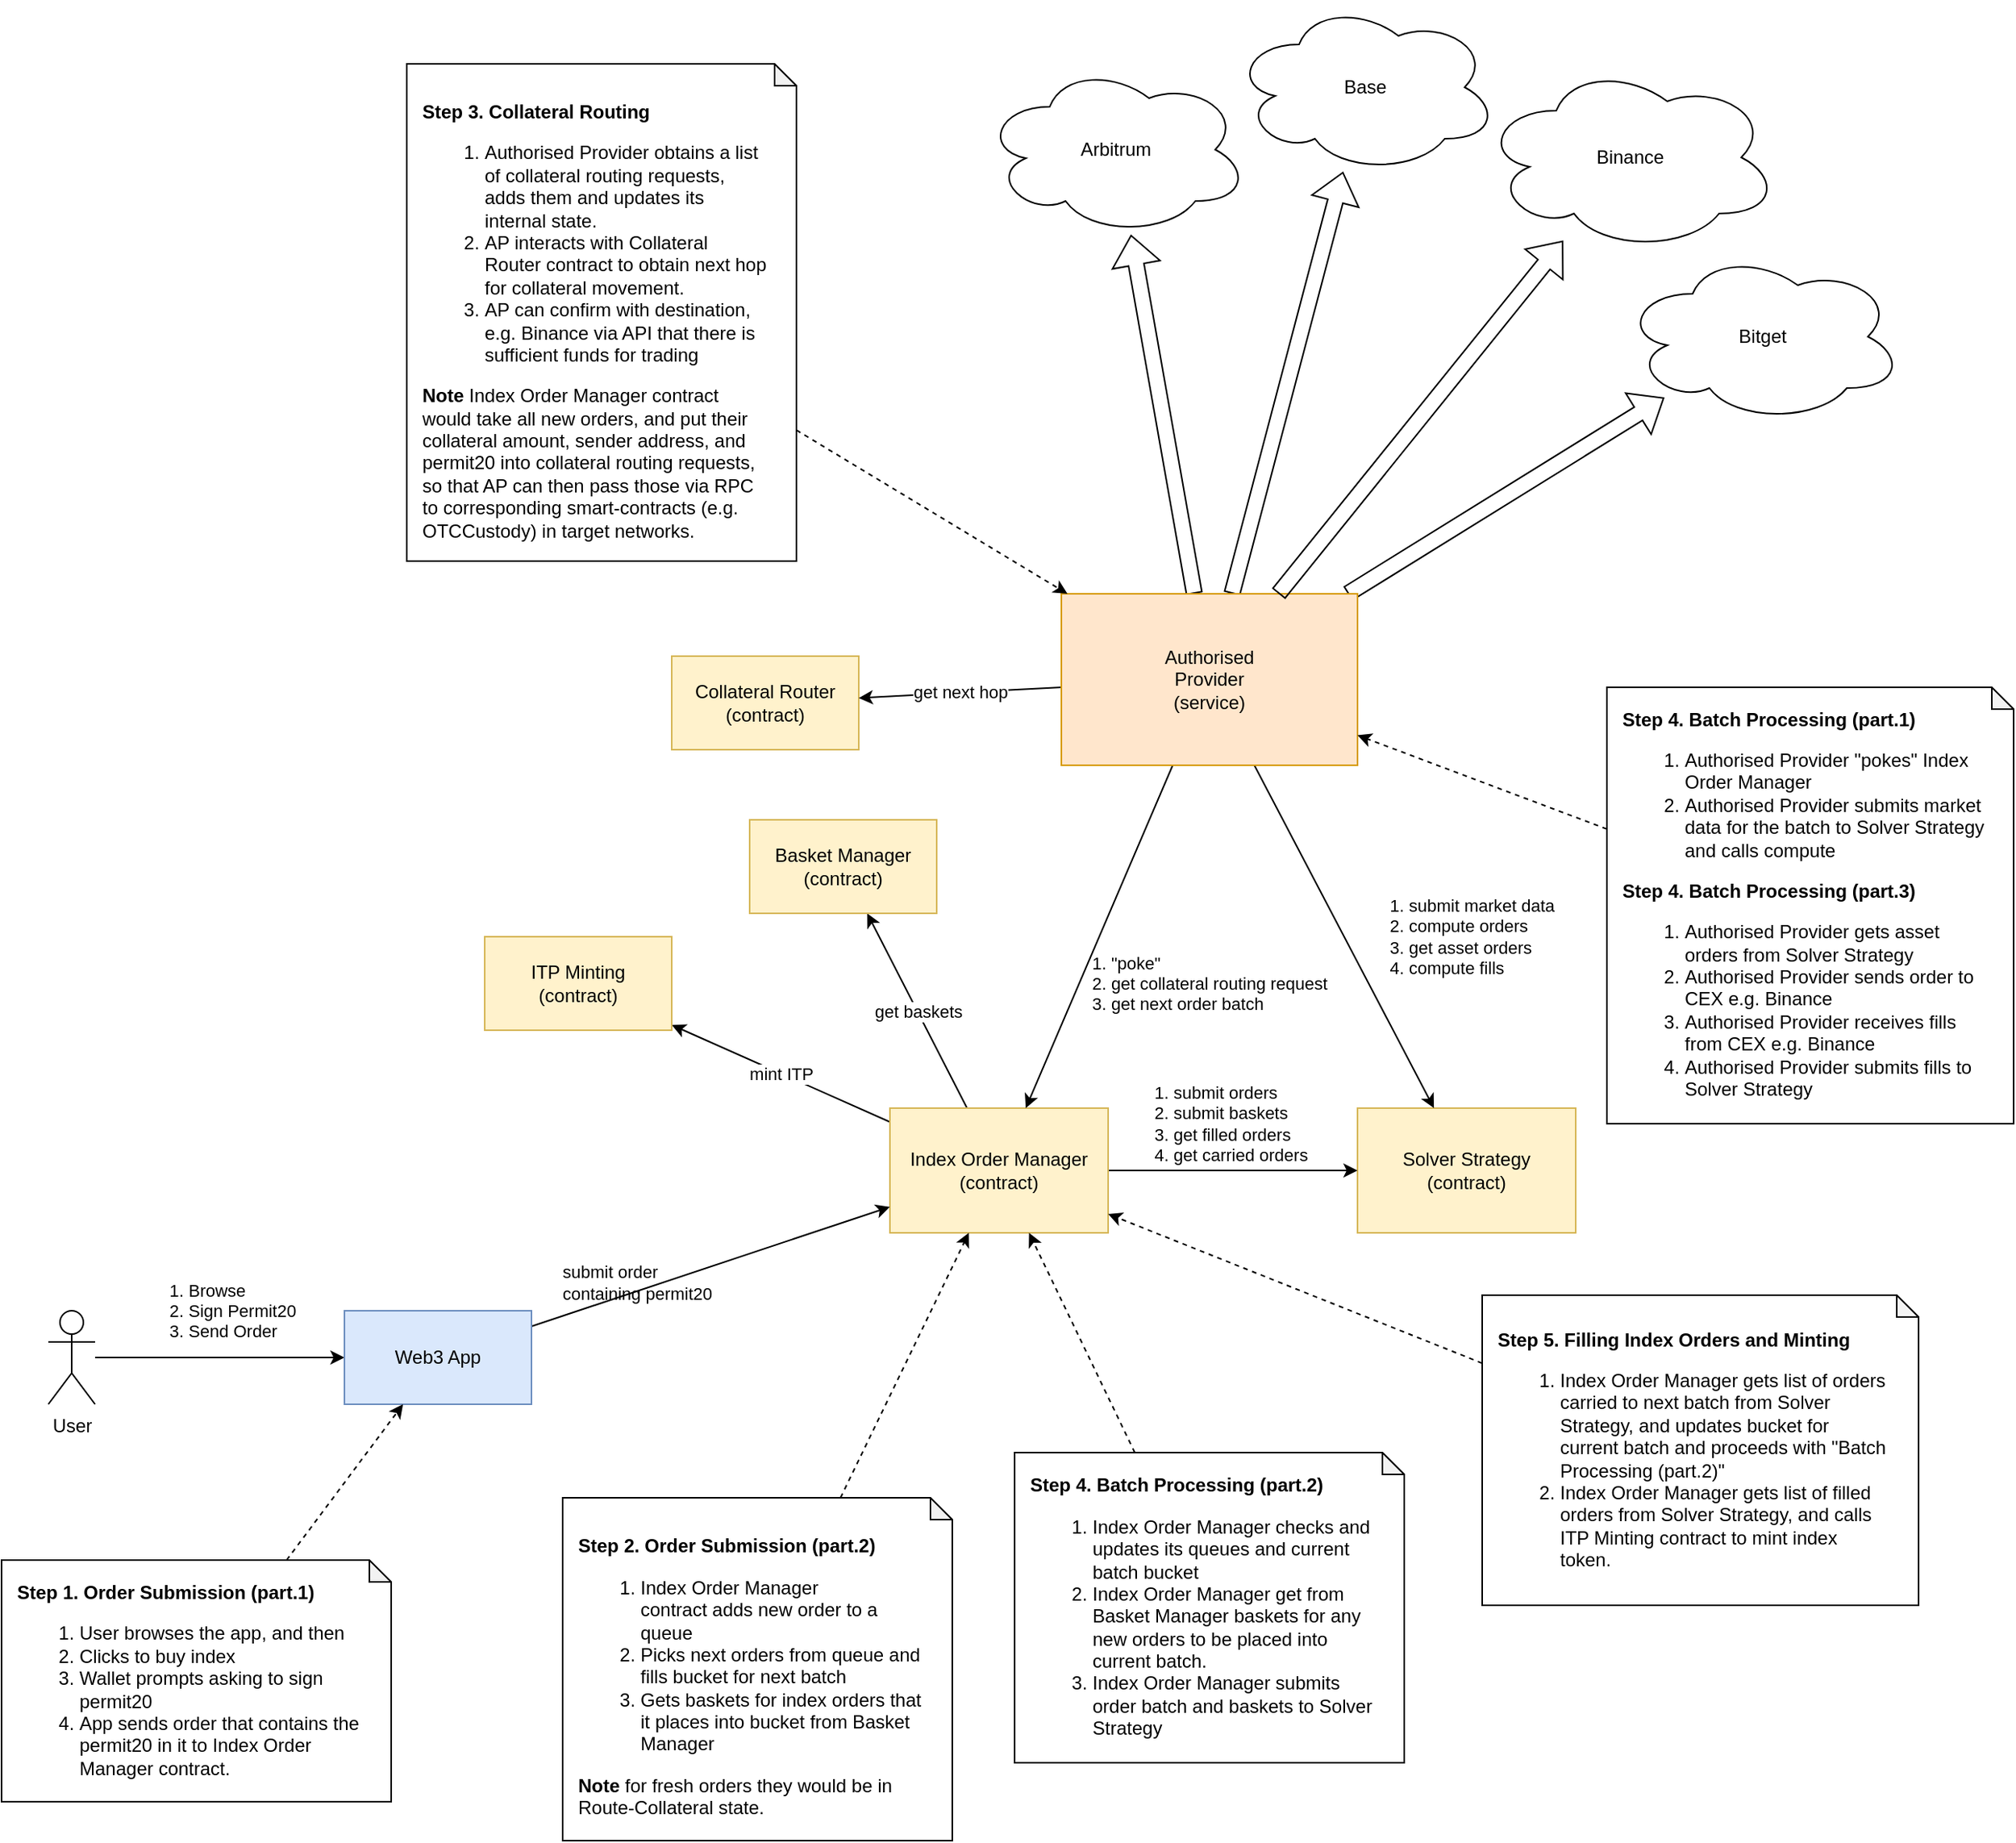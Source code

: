 <mxfile version="24.7.8">
  <diagram name="Page-1" id="pUh8WFY2SnKyCuJ9CHHV">
    <mxGraphModel dx="2575" dy="1728" grid="1" gridSize="10" guides="1" tooltips="1" connect="1" arrows="1" fold="1" page="1" pageScale="1" pageWidth="1169" pageHeight="827" math="0" shadow="0">
      <root>
        <mxCell id="0" />
        <mxCell id="1" parent="0" />
        <mxCell id="rVFemPRaLwJsk6ttoFU8-1" value="Solver&amp;nbsp;&lt;span style=&quot;background-color: initial;&quot;&gt;Strategy&lt;/span&gt;&lt;div&gt;(contract)&lt;/div&gt;" style="rounded=0;whiteSpace=wrap;html=1;fillColor=#fff2cc;strokeColor=#d6b656;" vertex="1" parent="1">
          <mxGeometry x="720" y="110" width="140" height="80" as="geometry" />
        </mxCell>
        <mxCell id="rVFemPRaLwJsk6ttoFU8-2" value="Collateral Router&lt;div&gt;(contract)&lt;/div&gt;" style="rounded=0;whiteSpace=wrap;html=1;fillColor=#fff2cc;strokeColor=#d6b656;" vertex="1" parent="1">
          <mxGeometry x="280" y="-180" width="120" height="60" as="geometry" />
        </mxCell>
        <mxCell id="rVFemPRaLwJsk6ttoFU8-10" value="&lt;div&gt;&lt;ol&gt;&lt;li&gt;submit orders&lt;/li&gt;&lt;li&gt;submit baskets&lt;/li&gt;&lt;li&gt;get filled orders&lt;/li&gt;&lt;li&gt;get carried orders&lt;/li&gt;&lt;/ol&gt;&lt;/div&gt;" style="rounded=0;orthogonalLoop=1;jettySize=auto;html=1;align=left;labelBackgroundColor=none;" edge="1" parent="1" source="rVFemPRaLwJsk6ttoFU8-3" target="rVFemPRaLwJsk6ttoFU8-1">
          <mxGeometry x="-1" y="30" relative="1" as="geometry">
            <mxPoint as="offset" />
          </mxGeometry>
        </mxCell>
        <mxCell id="rVFemPRaLwJsk6ttoFU8-14" value="mint ITP" style="rounded=0;orthogonalLoop=1;jettySize=auto;html=1;" edge="1" parent="1" source="rVFemPRaLwJsk6ttoFU8-3" target="rVFemPRaLwJsk6ttoFU8-5">
          <mxGeometry relative="1" as="geometry" />
        </mxCell>
        <mxCell id="rVFemPRaLwJsk6ttoFU8-15" value="get baskets" style="rounded=0;orthogonalLoop=1;jettySize=auto;html=1;" edge="1" parent="1" source="rVFemPRaLwJsk6ttoFU8-3" target="rVFemPRaLwJsk6ttoFU8-4">
          <mxGeometry relative="1" as="geometry" />
        </mxCell>
        <mxCell id="rVFemPRaLwJsk6ttoFU8-16" value="get next hop" style="rounded=0;orthogonalLoop=1;jettySize=auto;html=1;" edge="1" parent="1" source="rVFemPRaLwJsk6ttoFU8-11" target="rVFemPRaLwJsk6ttoFU8-2">
          <mxGeometry relative="1" as="geometry" />
        </mxCell>
        <mxCell id="rVFemPRaLwJsk6ttoFU8-3" value="Index Order Manager&lt;div&gt;(contract)&lt;/div&gt;" style="rounded=0;whiteSpace=wrap;html=1;fillColor=#fff2cc;strokeColor=#d6b656;glass=0;" vertex="1" parent="1">
          <mxGeometry x="420" y="110" width="140" height="80" as="geometry" />
        </mxCell>
        <mxCell id="rVFemPRaLwJsk6ttoFU8-4" value="Basket Manager&lt;div&gt;(contract)&lt;/div&gt;" style="rounded=0;whiteSpace=wrap;html=1;fillColor=#fff2cc;strokeColor=#d6b656;" vertex="1" parent="1">
          <mxGeometry x="330" y="-75" width="120" height="60" as="geometry" />
        </mxCell>
        <mxCell id="rVFemPRaLwJsk6ttoFU8-5" value="ITP Minting&lt;div&gt;(contract)&lt;/div&gt;" style="rounded=0;whiteSpace=wrap;html=1;fillColor=#fff2cc;strokeColor=#d6b656;" vertex="1" parent="1">
          <mxGeometry x="160" width="120" height="60" as="geometry" />
        </mxCell>
        <mxCell id="rVFemPRaLwJsk6ttoFU8-12" value="&lt;ol&gt;&lt;li&gt;&quot;poke&quot;&lt;/li&gt;&lt;li&gt;get collateral routing request&lt;/li&gt;&lt;li&gt;get next order batch&lt;/li&gt;&lt;/ol&gt;" style="rounded=0;orthogonalLoop=1;jettySize=auto;html=1;align=left;labelBackgroundColor=none;" edge="1" parent="1" source="rVFemPRaLwJsk6ttoFU8-11" target="rVFemPRaLwJsk6ttoFU8-3">
          <mxGeometry x="0.343" y="-20" relative="1" as="geometry">
            <mxPoint as="offset" />
          </mxGeometry>
        </mxCell>
        <mxCell id="rVFemPRaLwJsk6ttoFU8-13" value="&lt;div&gt;&lt;ol&gt;&lt;li&gt;submit market data&lt;/li&gt;&lt;li&gt;compute orders&lt;/li&gt;&lt;li&gt;get asset orders&lt;/li&gt;&lt;li&gt;compute fills&lt;/li&gt;&lt;/ol&gt;&lt;/div&gt;" style="rounded=0;orthogonalLoop=1;jettySize=auto;html=1;align=left;labelBackgroundColor=none;" edge="1" parent="1" source="rVFemPRaLwJsk6ttoFU8-11" target="rVFemPRaLwJsk6ttoFU8-1">
          <mxGeometry relative="1" as="geometry" />
        </mxCell>
        <mxCell id="rVFemPRaLwJsk6ttoFU8-20" style="rounded=0;orthogonalLoop=1;jettySize=auto;html=1;startArrow=none;startFill=0;shape=flexArrow;" edge="1" parent="1" source="rVFemPRaLwJsk6ttoFU8-11" target="rVFemPRaLwJsk6ttoFU8-19">
          <mxGeometry relative="1" as="geometry" />
        </mxCell>
        <mxCell id="rVFemPRaLwJsk6ttoFU8-22" style="rounded=0;orthogonalLoop=1;jettySize=auto;html=1;startArrow=none;startFill=0;shape=flexArrow;" edge="1" parent="1" source="rVFemPRaLwJsk6ttoFU8-11" target="rVFemPRaLwJsk6ttoFU8-21">
          <mxGeometry relative="1" as="geometry" />
        </mxCell>
        <mxCell id="rVFemPRaLwJsk6ttoFU8-24" style="rounded=0;orthogonalLoop=1;jettySize=auto;html=1;startArrow=none;startFill=0;shape=flexArrow;" edge="1" parent="1" source="rVFemPRaLwJsk6ttoFU8-11" target="rVFemPRaLwJsk6ttoFU8-23">
          <mxGeometry relative="1" as="geometry" />
        </mxCell>
        <mxCell id="rVFemPRaLwJsk6ttoFU8-11" value="Authorised&lt;div&gt;Provider&lt;/div&gt;&lt;div&gt;(service)&lt;/div&gt;" style="rounded=0;whiteSpace=wrap;html=1;fillColor=#ffe6cc;strokeColor=#d79b00;glass=0;shadow=0;" vertex="1" parent="1">
          <mxGeometry x="530" y="-220" width="190" height="110" as="geometry" />
        </mxCell>
        <mxCell id="rVFemPRaLwJsk6ttoFU8-17" value="Binance" style="ellipse;shape=cloud;whiteSpace=wrap;html=1;" vertex="1" parent="1">
          <mxGeometry x="800" y="-560" width="190" height="120" as="geometry" />
        </mxCell>
        <mxCell id="rVFemPRaLwJsk6ttoFU8-18" style="rounded=0;orthogonalLoop=1;jettySize=auto;html=1;startArrow=none;startFill=0;shape=flexArrow;" edge="1" parent="1" source="rVFemPRaLwJsk6ttoFU8-11" target="rVFemPRaLwJsk6ttoFU8-17">
          <mxGeometry relative="1" as="geometry" />
        </mxCell>
        <mxCell id="rVFemPRaLwJsk6ttoFU8-19" value="Base" style="ellipse;shape=cloud;whiteSpace=wrap;html=1;" vertex="1" parent="1">
          <mxGeometry x="640" y="-600" width="170" height="110" as="geometry" />
        </mxCell>
        <mxCell id="rVFemPRaLwJsk6ttoFU8-21" value="Bitget" style="ellipse;shape=cloud;whiteSpace=wrap;html=1;" vertex="1" parent="1">
          <mxGeometry x="890" y="-440" width="180" height="110" as="geometry" />
        </mxCell>
        <mxCell id="rVFemPRaLwJsk6ttoFU8-23" value="Arbitrum" style="ellipse;shape=cloud;whiteSpace=wrap;html=1;" vertex="1" parent="1">
          <mxGeometry x="480" y="-560" width="170" height="110" as="geometry" />
        </mxCell>
        <mxCell id="rVFemPRaLwJsk6ttoFU8-30" value="&lt;ol&gt;&lt;li&gt;Browse&lt;/li&gt;&lt;li&gt;Sign Permit20&lt;/li&gt;&lt;li&gt;Send Order&lt;/li&gt;&lt;/ol&gt;" style="rounded=0;orthogonalLoop=1;jettySize=auto;html=1;align=left;labelBackgroundColor=none;" edge="1" parent="1" source="rVFemPRaLwJsk6ttoFU8-28" target="rVFemPRaLwJsk6ttoFU8-29">
          <mxGeometry x="-0.778" y="30" relative="1" as="geometry">
            <mxPoint as="offset" />
          </mxGeometry>
        </mxCell>
        <mxCell id="rVFemPRaLwJsk6ttoFU8-28" value="User" style="shape=umlActor;verticalLabelPosition=bottom;verticalAlign=top;html=1;outlineConnect=0;" vertex="1" parent="1">
          <mxGeometry x="-120" y="240" width="30" height="60" as="geometry" />
        </mxCell>
        <mxCell id="rVFemPRaLwJsk6ttoFU8-31" value="submit order&lt;div&gt;containing permit20&lt;/div&gt;" style="rounded=0;orthogonalLoop=1;jettySize=auto;html=1;align=left;labelBackgroundColor=none;" edge="1" parent="1" source="rVFemPRaLwJsk6ttoFU8-29" target="rVFemPRaLwJsk6ttoFU8-3">
          <mxGeometry x="-0.78" y="21" relative="1" as="geometry">
            <mxPoint as="offset" />
          </mxGeometry>
        </mxCell>
        <mxCell id="rVFemPRaLwJsk6ttoFU8-29" value="Web3 App" style="rounded=0;whiteSpace=wrap;html=1;fillColor=#dae8fc;strokeColor=#6c8ebf;" vertex="1" parent="1">
          <mxGeometry x="70" y="240" width="120" height="60" as="geometry" />
        </mxCell>
        <mxCell id="rVFemPRaLwJsk6ttoFU8-35" style="rounded=0;orthogonalLoop=1;jettySize=auto;html=1;dashed=1;" edge="1" parent="1" source="rVFemPRaLwJsk6ttoFU8-33" target="rVFemPRaLwJsk6ttoFU8-29">
          <mxGeometry relative="1" as="geometry" />
        </mxCell>
        <mxCell id="rVFemPRaLwJsk6ttoFU8-33" value="&lt;b&gt;Step 1. Order Submission (part.1)&lt;br&gt;&lt;/b&gt;&lt;ol&gt;&lt;li&gt;User browses the app, and then&lt;/li&gt;&lt;li&gt;Clicks to buy index&lt;/li&gt;&lt;li&gt;Wallet prompts asking to sign permit20&lt;/li&gt;&lt;li&gt;App sends order that contains the permit20 in it to Index Order Manager contract.&lt;/li&gt;&lt;/ol&gt;" style="shape=note;whiteSpace=wrap;html=1;backgroundOutline=1;darkOpacity=0.05;spacing=0;size=14;align=left;spacingRight=20;spacingLeft=10;spacingTop=10;" vertex="1" parent="1">
          <mxGeometry x="-150" y="400" width="250" height="155" as="geometry" />
        </mxCell>
        <mxCell id="rVFemPRaLwJsk6ttoFU8-38" style="rounded=0;orthogonalLoop=1;jettySize=auto;html=1;dashed=1;" edge="1" parent="1" source="rVFemPRaLwJsk6ttoFU8-37" target="rVFemPRaLwJsk6ttoFU8-3">
          <mxGeometry relative="1" as="geometry" />
        </mxCell>
        <mxCell id="rVFemPRaLwJsk6ttoFU8-37" value="&lt;b&gt;Step 2. Order Submission (part.2)&lt;br&gt;&lt;/b&gt;&lt;ol&gt;&lt;li&gt;&lt;span style=&quot;background-color: initial;&quot;&gt;Index Order Manager contract&amp;nbsp;&lt;/span&gt;adds new order to a queue&lt;/li&gt;&lt;li&gt;Picks next orders from queue and fills bucket for next batch&lt;/li&gt;&lt;li&gt;Gets baskets for index orders that it places into bucket from Basket Manager&lt;/li&gt;&lt;/ol&gt;&lt;div&gt;&lt;b&gt;Note&lt;/b&gt; for fresh orders they would be in Route-Collateral state.&lt;/div&gt;" style="shape=note;whiteSpace=wrap;html=1;backgroundOutline=1;darkOpacity=0.05;spacing=0;size=14;align=left;spacingRight=20;spacingLeft=10;spacingTop=10;" vertex="1" parent="1">
          <mxGeometry x="210" y="360" width="250" height="220" as="geometry" />
        </mxCell>
        <mxCell id="rVFemPRaLwJsk6ttoFU8-41" style="rounded=0;orthogonalLoop=1;jettySize=auto;html=1;dashed=1;" edge="1" parent="1" source="rVFemPRaLwJsk6ttoFU8-40" target="rVFemPRaLwJsk6ttoFU8-11">
          <mxGeometry relative="1" as="geometry" />
        </mxCell>
        <mxCell id="rVFemPRaLwJsk6ttoFU8-40" value="&lt;b&gt;Step 4. Batch Processing (part.1)&lt;br&gt;&lt;/b&gt;&lt;ol&gt;&lt;li&gt;Authorised Provider &quot;pokes&quot; Index Order Manager&lt;/li&gt;&lt;li&gt;Authorised Provider submits market data for the batch to Solver Strategy and calls compute&lt;/li&gt;&lt;/ol&gt;&lt;div&gt;&lt;b&gt;Step 4. Batch Processing (part.3)&lt;br&gt;&lt;/b&gt;&lt;ol&gt;&lt;/ol&gt;&lt;/div&gt;&lt;ol&gt;&lt;li&gt;Authorised Provider gets asset orders from Solver Strategy&lt;/li&gt;&lt;li&gt;Authorised Provider sends order to CEX e.g. Binance&lt;/li&gt;&lt;li&gt;Authorised Provider receives fills from CEX e.g. Binance&lt;/li&gt;&lt;li&gt;Authorised Provider submits fills to Solver Strategy&lt;/li&gt;&lt;/ol&gt;" style="shape=note;whiteSpace=wrap;html=1;backgroundOutline=1;darkOpacity=0.05;spacing=0;size=14;align=left;spacingRight=20;spacingLeft=10;spacingTop=10;" vertex="1" parent="1">
          <mxGeometry x="880" y="-160" width="261" height="280" as="geometry" />
        </mxCell>
        <mxCell id="rVFemPRaLwJsk6ttoFU8-43" style="rounded=0;orthogonalLoop=1;jettySize=auto;html=1;dashed=1;" edge="1" parent="1" source="rVFemPRaLwJsk6ttoFU8-42" target="rVFemPRaLwJsk6ttoFU8-3">
          <mxGeometry relative="1" as="geometry" />
        </mxCell>
        <mxCell id="rVFemPRaLwJsk6ttoFU8-42" value="&lt;b&gt;Step 4. Batch Processing (part.2)&lt;/b&gt;&lt;ol&gt;&lt;li&gt;Index Order Manager checks and updates its queues and current batch bucket&lt;/li&gt;&lt;li&gt;Index Order Manager get from Basket Manager baskets for any new orders to be placed into current batch.&lt;/li&gt;&lt;li&gt;Index Order Manager submits order batch and baskets to Solver Strategy&lt;/li&gt;&lt;/ol&gt;" style="shape=note;whiteSpace=wrap;html=1;backgroundOutline=1;darkOpacity=0.05;spacing=0;size=14;align=left;spacingRight=20;spacingLeft=10;spacingTop=10;" vertex="1" parent="1">
          <mxGeometry x="500" y="331" width="250" height="199" as="geometry" />
        </mxCell>
        <mxCell id="rVFemPRaLwJsk6ttoFU8-47" style="rounded=0;orthogonalLoop=1;jettySize=auto;html=1;dashed=1;" edge="1" parent="1" source="rVFemPRaLwJsk6ttoFU8-46" target="rVFemPRaLwJsk6ttoFU8-3">
          <mxGeometry relative="1" as="geometry" />
        </mxCell>
        <mxCell id="rVFemPRaLwJsk6ttoFU8-46" value="&lt;b&gt;Step 5. Filling Index Orders and Minting&lt;/b&gt;&lt;ol&gt;&lt;li&gt;&lt;span style=&quot;background-color: initial;&quot;&gt;Index Order Manager gets list of orders carried to next batch from Solver Strategy, and updates bucket for current batch and proceeds with &quot;Batch Processing (part.2)&quot;&lt;/span&gt;&lt;br&gt;&lt;/li&gt;&lt;li&gt;&lt;span style=&quot;background-color: initial;&quot;&gt;Index Order Manager gets list of filled orders from Solver Strategy, and calls ITP Minting contract to mint index token.&lt;/span&gt;&lt;/li&gt;&lt;/ol&gt;" style="shape=note;whiteSpace=wrap;html=1;backgroundOutline=1;darkOpacity=0.05;spacing=0;size=14;align=left;spacingRight=20;spacingLeft=10;spacingTop=10;" vertex="1" parent="1">
          <mxGeometry x="800" y="230" width="280" height="199" as="geometry" />
        </mxCell>
        <mxCell id="rVFemPRaLwJsk6ttoFU8-49" style="rounded=0;orthogonalLoop=1;jettySize=auto;html=1;dashed=1;" edge="1" parent="1" source="rVFemPRaLwJsk6ttoFU8-48" target="rVFemPRaLwJsk6ttoFU8-11">
          <mxGeometry relative="1" as="geometry" />
        </mxCell>
        <mxCell id="rVFemPRaLwJsk6ttoFU8-48" value="&lt;b&gt;Step 3. Collateral Routing&lt;/b&gt;&lt;ol&gt;&lt;li&gt;Authorised Provider obtains a list of collateral routing requests, adds them and updates its internal state.&lt;/li&gt;&lt;li&gt;AP interacts with Collateral Router contract to obtain next hop for collateral movement.&lt;/li&gt;&lt;li&gt;AP can confirm with destination, e.g. Binance via API that there is sufficient funds for trading&lt;/li&gt;&lt;/ol&gt;&lt;div&gt;&lt;b&gt;Note&lt;/b&gt; Index Order Manager contract would take all new orders, and put their collateral amount, sender address, and permit20 into collateral routing requests, so that AP can then pass those via RPC to corresponding smart-contracts (e.g. OTCCustody) in target networks.&lt;/div&gt;" style="shape=note;whiteSpace=wrap;html=1;backgroundOutline=1;darkOpacity=0.05;spacing=0;size=14;align=left;spacingRight=20;spacingLeft=10;spacingTop=10;" vertex="1" parent="1">
          <mxGeometry x="110" y="-560" width="250" height="319" as="geometry" />
        </mxCell>
      </root>
    </mxGraphModel>
  </diagram>
</mxfile>
